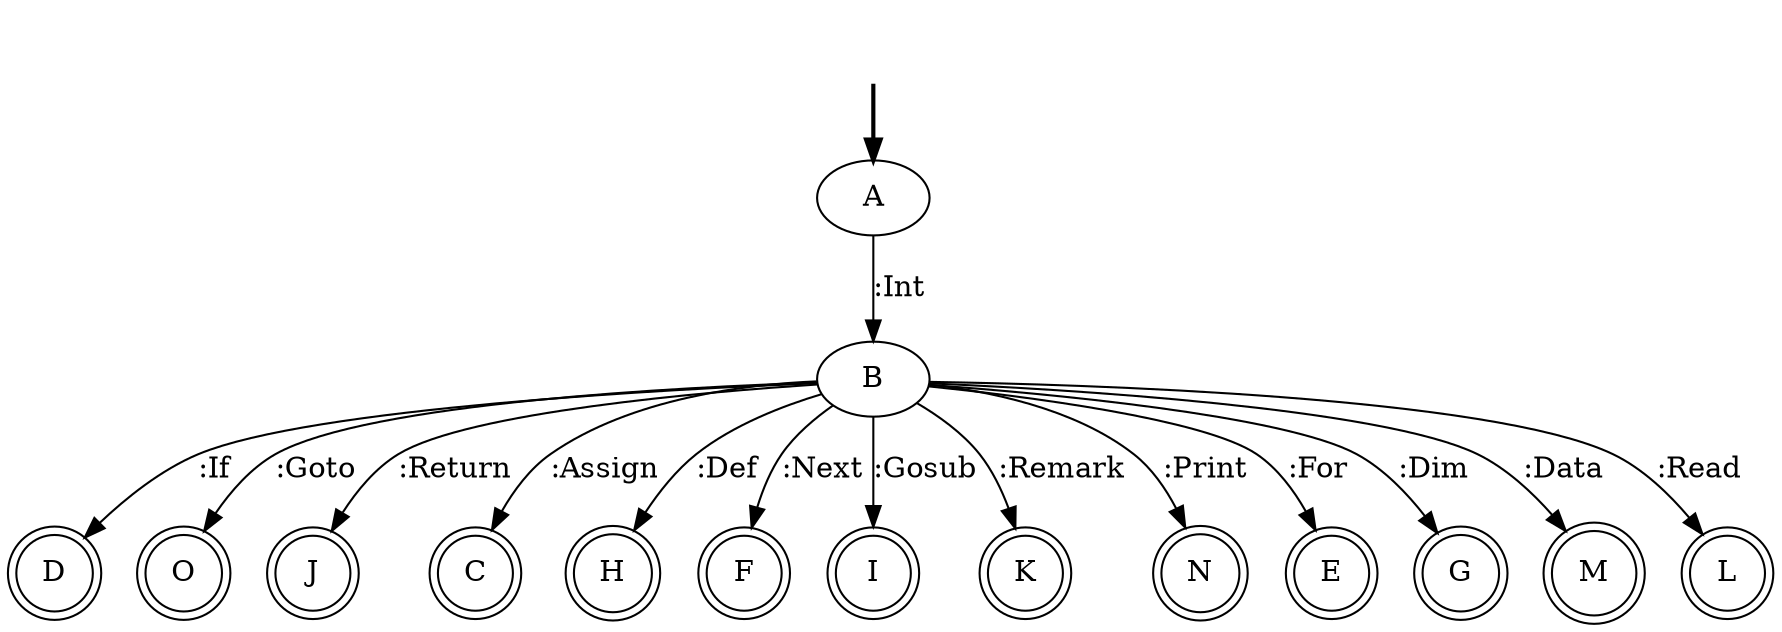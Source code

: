 digraph {
	fake [style=invisible]
	D [shape=doublecircle]
	B
	O [shape=doublecircle]
	J [shape=doublecircle]
	C [shape=doublecircle]
	H [shape=doublecircle]
	F [shape=doublecircle]
	I [shape=doublecircle]
	K [shape=doublecircle]
	N [shape=doublecircle]
	E [shape=doublecircle]
	G [shape=doublecircle]
	M [shape=doublecircle]
	A [root=true]
	L [shape=doublecircle]
	fake -> A [style=bold]
	A -> B [label=":Int"]
	B -> K [label=":Remark"]
	B -> G [label=":Dim"]
	B -> H [label=":Def"]
	B -> L [label=":Read"]
	B -> O [label=":Goto"]
	B -> J [label=":Return"]
	B -> E [label=":For"]
	B -> M [label=":Data"]
	B -> I [label=":Gosub"]
	B -> N [label=":Print"]
	B -> F [label=":Next"]
	B -> C [label=":Assign"]
	B -> D [label=":If"]
}
